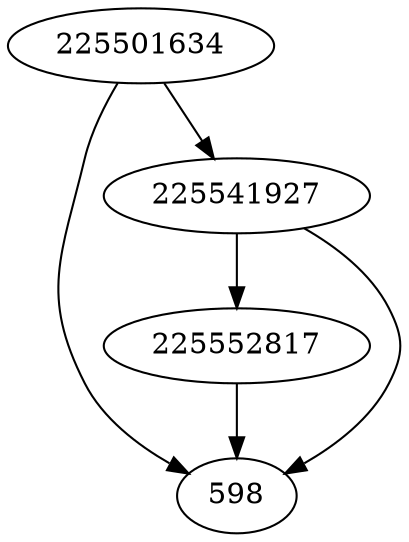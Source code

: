strict digraph  {
225552817;
225501634;
598;
225541927;
225552817 -> 598;
225501634 -> 598;
225501634 -> 225541927;
225541927 -> 225552817;
225541927 -> 598;
}
